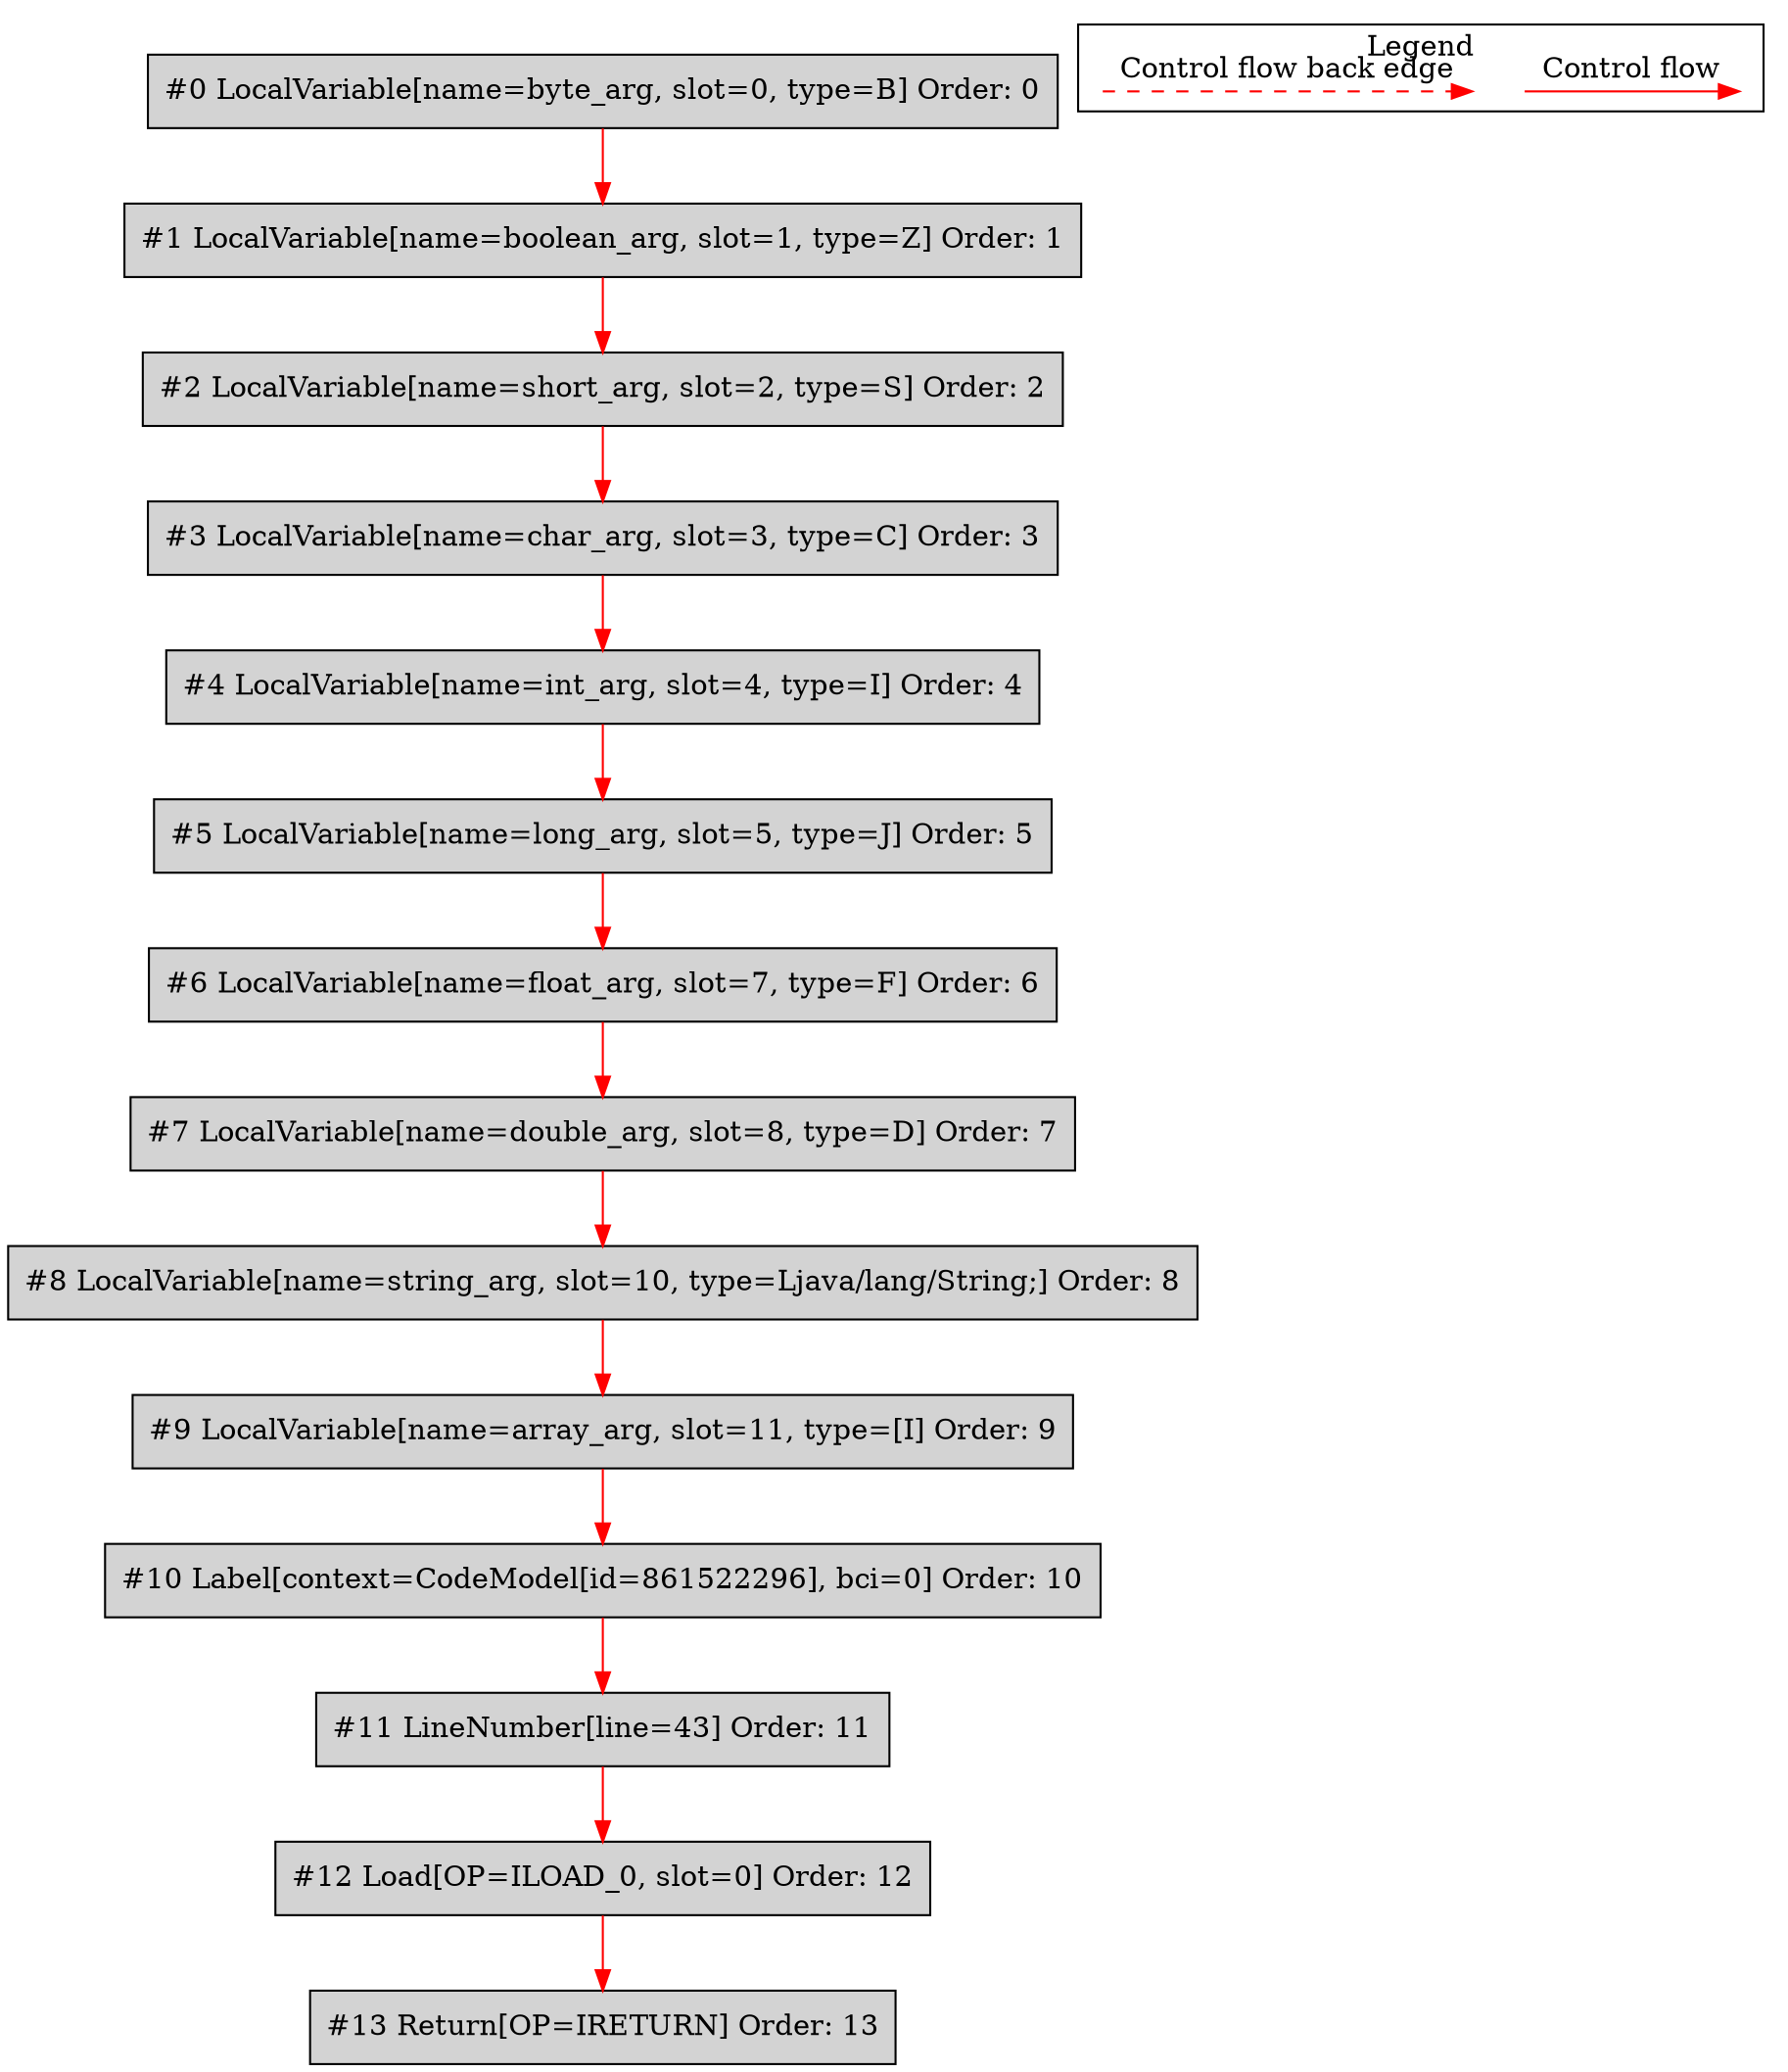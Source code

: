 digraph {
 ordering="in";
 node0[label="#0 LocalVariable[name=byte_arg, slot=0, type=B] Order: 0", shape=box, fillcolor=lightgrey, style=filled];
 node1[label="#1 LocalVariable[name=boolean_arg, slot=1, type=Z] Order: 1", shape=box, fillcolor=lightgrey, style=filled];
 node2[label="#2 LocalVariable[name=short_arg, slot=2, type=S] Order: 2", shape=box, fillcolor=lightgrey, style=filled];
 node3[label="#3 LocalVariable[name=char_arg, slot=3, type=C] Order: 3", shape=box, fillcolor=lightgrey, style=filled];
 node4[label="#4 LocalVariable[name=int_arg, slot=4, type=I] Order: 4", shape=box, fillcolor=lightgrey, style=filled];
 node5[label="#5 LocalVariable[name=long_arg, slot=5, type=J] Order: 5", shape=box, fillcolor=lightgrey, style=filled];
 node6[label="#6 LocalVariable[name=float_arg, slot=7, type=F] Order: 6", shape=box, fillcolor=lightgrey, style=filled];
 node7[label="#7 LocalVariable[name=double_arg, slot=8, type=D] Order: 7", shape=box, fillcolor=lightgrey, style=filled];
 node8[label="#8 LocalVariable[name=string_arg, slot=10, type=Ljava/lang/String;] Order: 8", shape=box, fillcolor=lightgrey, style=filled];
 node9[label="#9 LocalVariable[name=array_arg, slot=11, type=[I] Order: 9", shape=box, fillcolor=lightgrey, style=filled];
 node10[label="#10 Label[context=CodeModel[id=861522296], bci=0] Order: 10", shape=box, fillcolor=lightgrey, style=filled];
 node11[label="#11 LineNumber[line=43] Order: 11", shape=box, fillcolor=lightgrey, style=filled];
 node12[label="#12 Load[OP=ILOAD_0, slot=0] Order: 12", shape=box, fillcolor=lightgrey, style=filled];
 node13[label="#13 Return[OP=IRETURN] Order: 13", shape=box, fillcolor=lightgrey, style=filled];
 node0 -> node1[color=red];
 node1 -> node2[color=red];
 node2 -> node3[color=red];
 node3 -> node4[color=red];
 node4 -> node5[color=red];
 node5 -> node6[color=red];
 node6 -> node7[color=red];
 node7 -> node8[color=red];
 node8 -> node9[color=red];
 node9 -> node10[color=red];
 node10 -> node11[color=red];
 node11 -> node12[color=red];
 node12 -> node13[color=red];
 subgraph cluster_000 {
  label = "Legend";
  node [shape=point]
  {
   rank=same;
   c0 [style = invis];
   c1 [style = invis];
   c2 [style = invis];
   c3 [style = invis];
  }
  c0 -> c1 [label="Control flow", style=solid, color=red]
  c2 -> c3 [label="Control flow back edge", style=dashed, color=red]
 }

}
